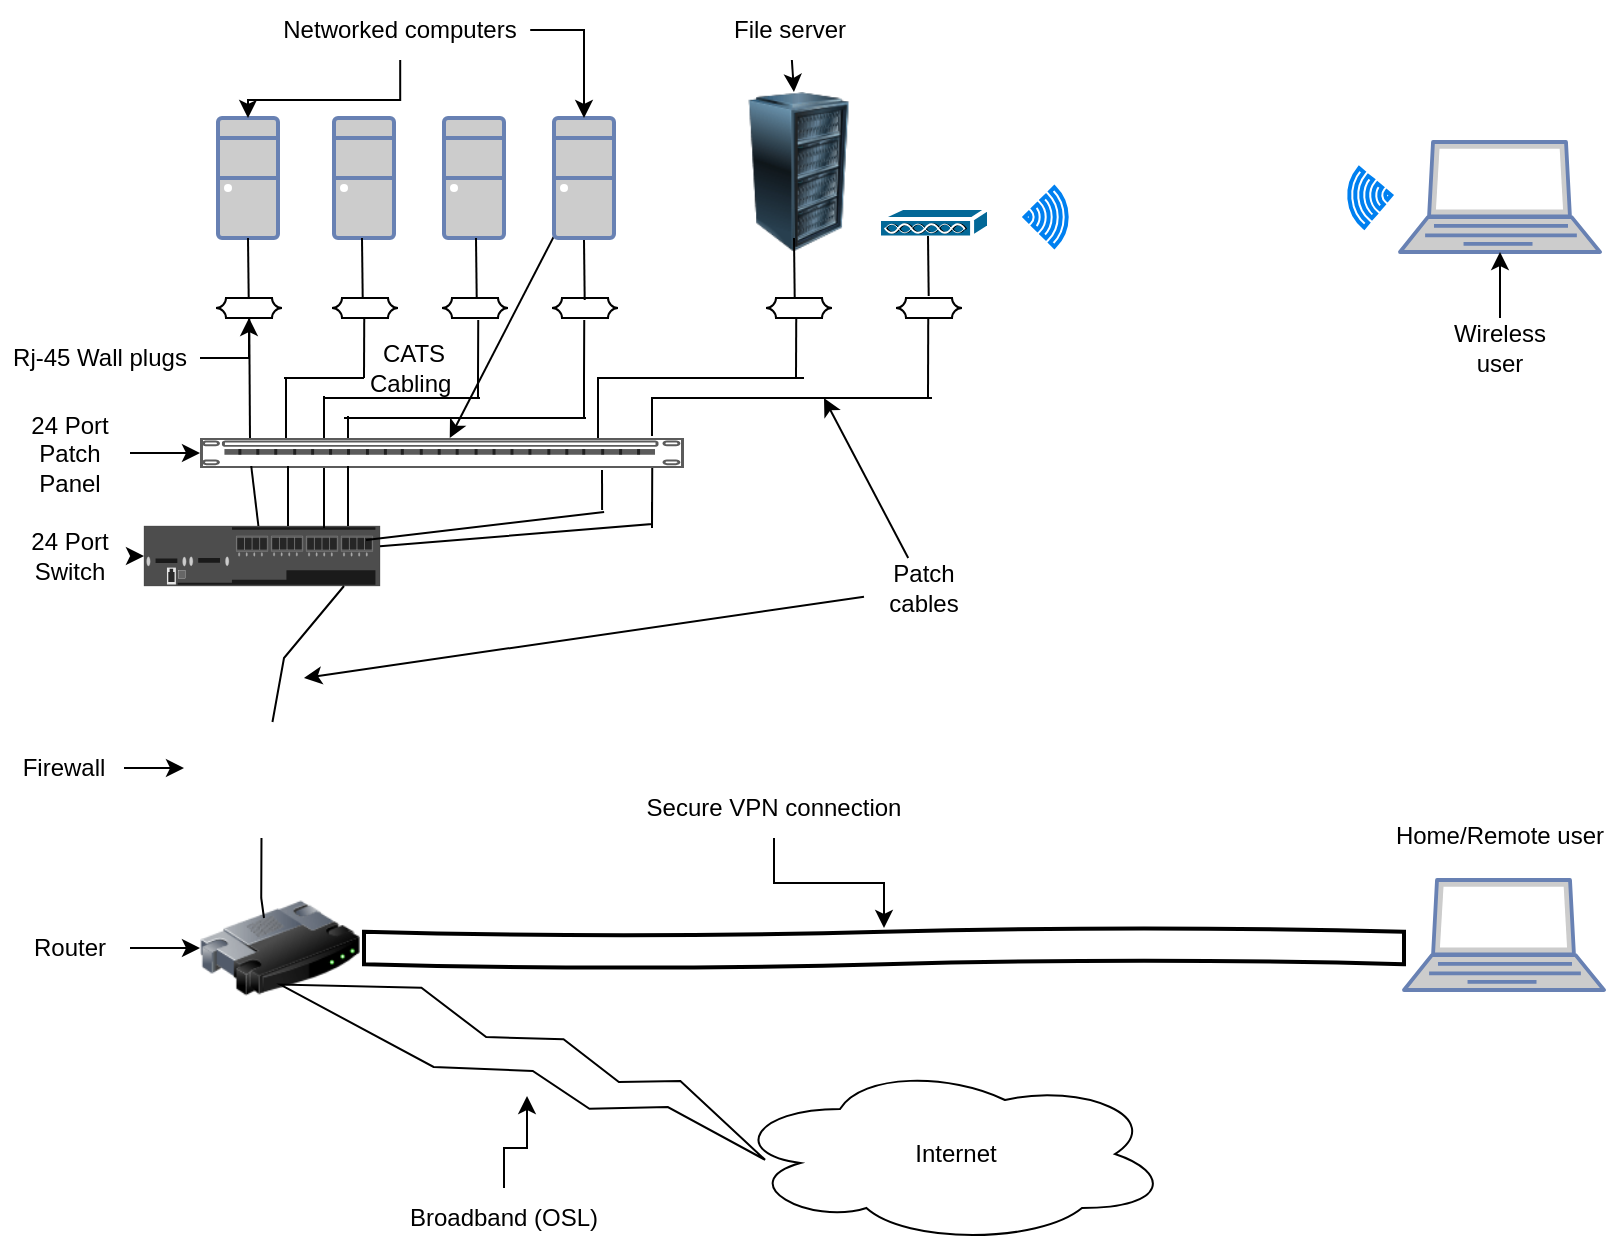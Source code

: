 <mxfile version="22.0.4" type="github">
  <diagram name="Leht-1" id="YMZL7PP3imQF4wHPiFTY">
    <mxGraphModel dx="2442" dy="2040" grid="1" gridSize="10" guides="1" tooltips="1" connect="1" arrows="1" fold="1" page="1" pageScale="1" pageWidth="827" pageHeight="1169" math="0" shadow="0">
      <root>
        <mxCell id="0" />
        <mxCell id="1" parent="0" />
        <mxCell id="FQH9jEynQmgRJTxk2WRU-1" value="" style="fontColor=#0066CC;verticalAlign=top;verticalLabelPosition=bottom;labelPosition=center;align=center;html=1;outlineConnect=0;fillColor=#CCCCCC;strokeColor=#6881B3;gradientColor=none;gradientDirection=north;strokeWidth=2;shape=mxgraph.networks.laptop;" vertex="1" parent="1">
          <mxGeometry x="698" y="62" width="100" height="55" as="geometry" />
        </mxCell>
        <mxCell id="FQH9jEynQmgRJTxk2WRU-3" value="" style="fontColor=#0066CC;verticalAlign=top;verticalLabelPosition=bottom;labelPosition=center;align=center;html=1;outlineConnect=0;fillColor=#CCCCCC;strokeColor=#6881B3;gradientColor=none;gradientDirection=north;strokeWidth=2;shape=mxgraph.networks.laptop;" vertex="1" parent="1">
          <mxGeometry x="700" y="431" width="100" height="55" as="geometry" />
        </mxCell>
        <mxCell id="FQH9jEynQmgRJTxk2WRU-4" value="" style="ellipse;shape=cloud;whiteSpace=wrap;html=1;" vertex="1" parent="1">
          <mxGeometry x="363" y="523" width="220" height="90" as="geometry" />
        </mxCell>
        <mxCell id="FQH9jEynQmgRJTxk2WRU-5" value="Internet" style="text;strokeColor=none;align=center;fillColor=none;html=1;verticalAlign=middle;whiteSpace=wrap;rounded=0;" vertex="1" parent="1">
          <mxGeometry x="446" y="553" width="60" height="30" as="geometry" />
        </mxCell>
        <mxCell id="FQH9jEynQmgRJTxk2WRU-45" style="edgeStyle=orthogonalEdgeStyle;rounded=0;orthogonalLoop=1;jettySize=auto;html=1;" edge="1" parent="1" source="FQH9jEynQmgRJTxk2WRU-12" target="FQH9jEynQmgRJTxk2WRU-22">
          <mxGeometry relative="1" as="geometry" />
        </mxCell>
        <mxCell id="FQH9jEynQmgRJTxk2WRU-12" value="Secure VPN connection" style="text;strokeColor=none;align=center;fillColor=none;html=1;verticalAlign=middle;whiteSpace=wrap;rounded=0;" vertex="1" parent="1">
          <mxGeometry x="320" y="380" width="130" height="30" as="geometry" />
        </mxCell>
        <mxCell id="FQH9jEynQmgRJTxk2WRU-21" value="Home/Remote user" style="text;strokeColor=none;align=center;fillColor=none;html=1;verticalAlign=middle;whiteSpace=wrap;rounded=0;" vertex="1" parent="1">
          <mxGeometry x="688" y="394" width="120" height="30" as="geometry" />
        </mxCell>
        <mxCell id="FQH9jEynQmgRJTxk2WRU-22" value="" style="shape=tape;whiteSpace=wrap;html=1;strokeWidth=2;size=0.19" vertex="1" parent="1">
          <mxGeometry x="180" y="455" width="520" height="20" as="geometry" />
        </mxCell>
        <mxCell id="FQH9jEynQmgRJTxk2WRU-23" value="" style="shape=image;html=1;verticalAlign=top;verticalLabelPosition=bottom;labelBackgroundColor=#ffffff;imageAspect=0;aspect=fixed;image=https://cdn1.iconfinder.com/data/icons/bootstrap/16/bricks-128.png" vertex="1" parent="1">
          <mxGeometry x="100" y="352" width="58" height="58" as="geometry" />
        </mxCell>
        <mxCell id="FQH9jEynQmgRJTxk2WRU-24" value="" style="image;html=1;image=img/lib/clip_art/networking/Router_128x128.png" vertex="1" parent="1">
          <mxGeometry x="98" y="425" width="80" height="80" as="geometry" />
        </mxCell>
        <mxCell id="FQH9jEynQmgRJTxk2WRU-29" value="" style="verticalLabelPosition=bottom;verticalAlign=top;html=1;shape=mxgraph.basic.flash;rotation=-165;direction=south;" vertex="1" parent="1">
          <mxGeometry x="133.1" y="499.69" width="256.81" height="38.65" as="geometry" />
        </mxCell>
        <mxCell id="FQH9jEynQmgRJTxk2WRU-31" value="" style="edgeStyle=orthogonalEdgeStyle;rounded=0;orthogonalLoop=1;jettySize=auto;html=1;" edge="1" parent="1" source="FQH9jEynQmgRJTxk2WRU-30" target="FQH9jEynQmgRJTxk2WRU-29">
          <mxGeometry relative="1" as="geometry" />
        </mxCell>
        <mxCell id="FQH9jEynQmgRJTxk2WRU-30" value="Broadband (OSL)" style="text;strokeColor=none;align=center;fillColor=none;html=1;verticalAlign=middle;whiteSpace=wrap;rounded=0;" vertex="1" parent="1">
          <mxGeometry x="195" y="585" width="110" height="30" as="geometry" />
        </mxCell>
        <mxCell id="FQH9jEynQmgRJTxk2WRU-46" style="edgeStyle=orthogonalEdgeStyle;rounded=0;orthogonalLoop=1;jettySize=auto;html=1;" edge="1" parent="1" source="FQH9jEynQmgRJTxk2WRU-38">
          <mxGeometry relative="1" as="geometry">
            <mxPoint x="90" y="375" as="targetPoint" />
          </mxGeometry>
        </mxCell>
        <mxCell id="FQH9jEynQmgRJTxk2WRU-38" value="Firewall" style="text;strokeColor=none;align=center;fillColor=none;html=1;verticalAlign=middle;whiteSpace=wrap;rounded=0;" vertex="1" parent="1">
          <mxGeometry y="360" width="60" height="30" as="geometry" />
        </mxCell>
        <mxCell id="FQH9jEynQmgRJTxk2WRU-43" style="edgeStyle=orthogonalEdgeStyle;rounded=0;orthogonalLoop=1;jettySize=auto;html=1;" edge="1" parent="1" source="FQH9jEynQmgRJTxk2WRU-39" target="FQH9jEynQmgRJTxk2WRU-24">
          <mxGeometry relative="1" as="geometry" />
        </mxCell>
        <mxCell id="FQH9jEynQmgRJTxk2WRU-39" value="Router" style="text;strokeColor=none;align=center;fillColor=none;html=1;verticalAlign=middle;whiteSpace=wrap;rounded=0;" vertex="1" parent="1">
          <mxGeometry x="3" y="450.0" width="60" height="30" as="geometry" />
        </mxCell>
        <mxCell id="FQH9jEynQmgRJTxk2WRU-47" value="" style="fontColor=#0066CC;verticalAlign=top;verticalLabelPosition=bottom;labelPosition=center;align=center;html=1;outlineConnect=0;fillColor=#CCCCCC;strokeColor=#6881B3;gradientColor=none;gradientDirection=north;strokeWidth=2;shape=mxgraph.networks.desktop_pc;" vertex="1" parent="1">
          <mxGeometry x="107" y="50" width="30" height="60" as="geometry" />
        </mxCell>
        <mxCell id="FQH9jEynQmgRJTxk2WRU-48" value="" style="fontColor=#0066CC;verticalAlign=top;verticalLabelPosition=bottom;labelPosition=center;align=center;html=1;outlineConnect=0;fillColor=#CCCCCC;strokeColor=#6881B3;gradientColor=none;gradientDirection=north;strokeWidth=2;shape=mxgraph.networks.desktop_pc;" vertex="1" parent="1">
          <mxGeometry x="165" y="50" width="30" height="60" as="geometry" />
        </mxCell>
        <mxCell id="FQH9jEynQmgRJTxk2WRU-49" value="" style="fontColor=#0066CC;verticalAlign=top;verticalLabelPosition=bottom;labelPosition=center;align=center;html=1;outlineConnect=0;fillColor=#CCCCCC;strokeColor=#6881B3;gradientColor=none;gradientDirection=north;strokeWidth=2;shape=mxgraph.networks.desktop_pc;" vertex="1" parent="1">
          <mxGeometry x="220" y="50" width="30" height="60" as="geometry" />
        </mxCell>
        <mxCell id="FQH9jEynQmgRJTxk2WRU-118" value="" style="edgeStyle=none;rounded=0;orthogonalLoop=1;jettySize=auto;html=1;" edge="1" parent="1" source="FQH9jEynQmgRJTxk2WRU-50" target="FQH9jEynQmgRJTxk2WRU-76">
          <mxGeometry relative="1" as="geometry" />
        </mxCell>
        <mxCell id="FQH9jEynQmgRJTxk2WRU-50" value="" style="fontColor=#0066CC;verticalAlign=top;verticalLabelPosition=bottom;labelPosition=center;align=center;html=1;outlineConnect=0;fillColor=#CCCCCC;strokeColor=#6881B3;gradientColor=none;gradientDirection=north;strokeWidth=2;shape=mxgraph.networks.desktop_pc;" vertex="1" parent="1">
          <mxGeometry x="275" y="50" width="30" height="60" as="geometry" />
        </mxCell>
        <mxCell id="FQH9jEynQmgRJTxk2WRU-51" value="Networked computers&lt;br&gt;" style="text;strokeColor=none;align=center;fillColor=none;html=1;verticalAlign=middle;whiteSpace=wrap;rounded=0;" vertex="1" parent="1">
          <mxGeometry x="133.1" y="-9" width="130" height="30" as="geometry" />
        </mxCell>
        <mxCell id="FQH9jEynQmgRJTxk2WRU-55" style="edgeStyle=orthogonalEdgeStyle;rounded=0;orthogonalLoop=1;jettySize=auto;html=1;entryX=0.5;entryY=0;entryDx=0;entryDy=0;entryPerimeter=0;" edge="1" parent="1" source="FQH9jEynQmgRJTxk2WRU-51" target="FQH9jEynQmgRJTxk2WRU-47">
          <mxGeometry relative="1" as="geometry" />
        </mxCell>
        <mxCell id="FQH9jEynQmgRJTxk2WRU-56" style="edgeStyle=orthogonalEdgeStyle;rounded=0;orthogonalLoop=1;jettySize=auto;html=1;entryX=0.5;entryY=0;entryDx=0;entryDy=0;entryPerimeter=0;" edge="1" parent="1" source="FQH9jEynQmgRJTxk2WRU-51" target="FQH9jEynQmgRJTxk2WRU-50">
          <mxGeometry relative="1" as="geometry" />
        </mxCell>
        <mxCell id="FQH9jEynQmgRJTxk2WRU-57" value="" style="verticalLabelPosition=bottom;verticalAlign=top;html=1;shape=mxgraph.basic.plaque;dx=6;whiteSpace=wrap;" vertex="1" parent="1">
          <mxGeometry x="106" y="140" width="33" height="10" as="geometry" />
        </mxCell>
        <mxCell id="FQH9jEynQmgRJTxk2WRU-58" value="" style="verticalLabelPosition=bottom;verticalAlign=top;html=1;shape=mxgraph.basic.plaque;dx=6;whiteSpace=wrap;" vertex="1" parent="1">
          <mxGeometry x="164" y="140" width="33" height="10" as="geometry" />
        </mxCell>
        <mxCell id="FQH9jEynQmgRJTxk2WRU-59" value="" style="verticalLabelPosition=bottom;verticalAlign=top;html=1;shape=mxgraph.basic.plaque;dx=6;whiteSpace=wrap;" vertex="1" parent="1">
          <mxGeometry x="219" y="140" width="33" height="10" as="geometry" />
        </mxCell>
        <mxCell id="FQH9jEynQmgRJTxk2WRU-60" value="" style="verticalLabelPosition=bottom;verticalAlign=top;html=1;shape=mxgraph.basic.plaque;dx=2.5;whiteSpace=wrap;" vertex="1" parent="1">
          <mxGeometry x="274" y="140" width="33" height="10" as="geometry" />
        </mxCell>
        <mxCell id="FQH9jEynQmgRJTxk2WRU-61" value="" style="verticalLabelPosition=bottom;verticalAlign=top;html=1;shape=mxgraph.basic.plaque;dx=6;whiteSpace=wrap;" vertex="1" parent="1">
          <mxGeometry x="381" y="140" width="33" height="10" as="geometry" />
        </mxCell>
        <mxCell id="FQH9jEynQmgRJTxk2WRU-62" value="" style="verticalLabelPosition=bottom;verticalAlign=top;html=1;shape=mxgraph.basic.plaque;dx=6;whiteSpace=wrap;" vertex="1" parent="1">
          <mxGeometry x="446" y="140" width="33" height="10" as="geometry" />
        </mxCell>
        <mxCell id="FQH9jEynQmgRJTxk2WRU-73" value="Rj-45 Wall plugs" style="text;strokeColor=none;align=center;fillColor=none;html=1;verticalAlign=middle;whiteSpace=wrap;rounded=0;" vertex="1" parent="1">
          <mxGeometry x="-2" y="155" width="100" height="30" as="geometry" />
        </mxCell>
        <mxCell id="FQH9jEynQmgRJTxk2WRU-74" style="edgeStyle=orthogonalEdgeStyle;rounded=0;orthogonalLoop=1;jettySize=auto;html=1;entryX=0.5;entryY=1;entryDx=0;entryDy=0;entryPerimeter=0;" edge="1" parent="1" source="FQH9jEynQmgRJTxk2WRU-73" target="FQH9jEynQmgRJTxk2WRU-57">
          <mxGeometry relative="1" as="geometry" />
        </mxCell>
        <mxCell id="FQH9jEynQmgRJTxk2WRU-76" value="" style="strokeColor=#666666;html=1;labelPosition=right;align=left;spacingLeft=15;shadow=0;dashed=0;outlineConnect=0;shape=mxgraph.rack.general.cat5e_rack_mount_patch_panel_24_ports;" vertex="1" parent="1">
          <mxGeometry x="98" y="210" width="242" height="15" as="geometry" />
        </mxCell>
        <mxCell id="FQH9jEynQmgRJTxk2WRU-79" value="" style="endArrow=none;html=1;rounded=0;" edge="1" parent="1">
          <mxGeometry width="50" height="50" relative="1" as="geometry">
            <mxPoint x="122.35" y="140" as="sourcePoint" />
            <mxPoint x="122" y="110" as="targetPoint" />
          </mxGeometry>
        </mxCell>
        <mxCell id="FQH9jEynQmgRJTxk2WRU-81" value="" style="endArrow=none;html=1;rounded=0;" edge="1" parent="1">
          <mxGeometry width="50" height="50" relative="1" as="geometry">
            <mxPoint x="179.35" y="140" as="sourcePoint" />
            <mxPoint x="179" y="110" as="targetPoint" />
          </mxGeometry>
        </mxCell>
        <mxCell id="FQH9jEynQmgRJTxk2WRU-82" value="" style="endArrow=none;html=1;rounded=0;" edge="1" parent="1">
          <mxGeometry width="50" height="50" relative="1" as="geometry">
            <mxPoint x="236.35" y="140" as="sourcePoint" />
            <mxPoint x="236" y="110" as="targetPoint" />
          </mxGeometry>
        </mxCell>
        <mxCell id="FQH9jEynQmgRJTxk2WRU-83" value="" style="endArrow=none;html=1;rounded=0;" edge="1" parent="1">
          <mxGeometry width="50" height="50" relative="1" as="geometry">
            <mxPoint x="290.35" y="141" as="sourcePoint" />
            <mxPoint x="290" y="111" as="targetPoint" />
          </mxGeometry>
        </mxCell>
        <mxCell id="FQH9jEynQmgRJTxk2WRU-86" value="" style="endArrow=none;html=1;rounded=0;" edge="1" parent="1">
          <mxGeometry width="50" height="50" relative="1" as="geometry">
            <mxPoint x="123" y="210" as="sourcePoint" />
            <mxPoint x="122.62" y="150" as="targetPoint" />
          </mxGeometry>
        </mxCell>
        <mxCell id="FQH9jEynQmgRJTxk2WRU-88" value="" style="endArrow=none;html=1;rounded=0;" edge="1" parent="1">
          <mxGeometry width="50" height="50" relative="1" as="geometry">
            <mxPoint x="180" y="180" as="sourcePoint" />
            <mxPoint x="180.12" y="150" as="targetPoint" />
            <Array as="points">
              <mxPoint x="180" y="180" />
            </Array>
          </mxGeometry>
        </mxCell>
        <mxCell id="FQH9jEynQmgRJTxk2WRU-89" value="" style="endArrow=none;html=1;rounded=0;" edge="1" parent="1">
          <mxGeometry width="50" height="50" relative="1" as="geometry">
            <mxPoint x="180" y="180" as="sourcePoint" />
            <mxPoint x="140" y="180" as="targetPoint" />
            <Array as="points">
              <mxPoint x="180" y="180" />
            </Array>
          </mxGeometry>
        </mxCell>
        <mxCell id="FQH9jEynQmgRJTxk2WRU-90" value="" style="endArrow=none;html=1;rounded=0;" edge="1" parent="1">
          <mxGeometry width="50" height="50" relative="1" as="geometry">
            <mxPoint x="141" y="210" as="sourcePoint" />
            <mxPoint x="141" y="180" as="targetPoint" />
            <Array as="points" />
          </mxGeometry>
        </mxCell>
        <mxCell id="FQH9jEynQmgRJTxk2WRU-91" value="" style="endArrow=none;html=1;rounded=0;" edge="1" parent="1">
          <mxGeometry width="50" height="50" relative="1" as="geometry">
            <mxPoint x="237" y="181" as="sourcePoint" />
            <mxPoint x="237.12" y="151" as="targetPoint" />
            <Array as="points">
              <mxPoint x="237" y="190" />
              <mxPoint x="237" y="181" />
            </Array>
          </mxGeometry>
        </mxCell>
        <mxCell id="FQH9jEynQmgRJTxk2WRU-92" value="" style="endArrow=none;html=1;rounded=0;" edge="1" parent="1">
          <mxGeometry width="50" height="50" relative="1" as="geometry">
            <mxPoint x="238" y="190" as="sourcePoint" />
            <mxPoint x="160" y="190" as="targetPoint" />
            <Array as="points">
              <mxPoint x="238" y="190" />
            </Array>
          </mxGeometry>
        </mxCell>
        <mxCell id="FQH9jEynQmgRJTxk2WRU-93" value="" style="endArrow=none;html=1;rounded=0;" edge="1" parent="1">
          <mxGeometry width="50" height="50" relative="1" as="geometry">
            <mxPoint x="160" y="210" as="sourcePoint" />
            <mxPoint x="160" y="189" as="targetPoint" />
            <Array as="points" />
          </mxGeometry>
        </mxCell>
        <mxCell id="FQH9jEynQmgRJTxk2WRU-94" value="" style="endArrow=none;html=1;rounded=0;" edge="1" parent="1">
          <mxGeometry width="50" height="50" relative="1" as="geometry">
            <mxPoint x="290" y="181" as="sourcePoint" />
            <mxPoint x="290.12" y="151" as="targetPoint" />
            <Array as="points">
              <mxPoint x="290" y="200" />
              <mxPoint x="290" y="181" />
            </Array>
          </mxGeometry>
        </mxCell>
        <mxCell id="FQH9jEynQmgRJTxk2WRU-95" value="" style="endArrow=none;html=1;rounded=0;" edge="1" parent="1">
          <mxGeometry width="50" height="50" relative="1" as="geometry">
            <mxPoint x="291" y="200" as="sourcePoint" />
            <mxPoint x="170" y="200" as="targetPoint" />
            <Array as="points">
              <mxPoint x="291" y="200" />
            </Array>
          </mxGeometry>
        </mxCell>
        <mxCell id="FQH9jEynQmgRJTxk2WRU-96" value="" style="endArrow=none;html=1;rounded=0;" edge="1" parent="1">
          <mxGeometry width="50" height="50" relative="1" as="geometry">
            <mxPoint x="172" y="210" as="sourcePoint" />
            <mxPoint x="172" y="199" as="targetPoint" />
            <Array as="points" />
          </mxGeometry>
        </mxCell>
        <mxCell id="FQH9jEynQmgRJTxk2WRU-97" value="" style="html=1;verticalLabelPosition=bottom;verticalAlign=top;outlineConnect=0;shadow=0;dashed=0;shape=mxgraph.rack.hpe_aruba.switches.jl075a_hpe_aruba_3810m_16_port_sfpplus_2_slot_switch;rotation=-180;" vertex="1" parent="1">
          <mxGeometry x="70" y="254" width="118" height="30" as="geometry" />
        </mxCell>
        <mxCell id="FQH9jEynQmgRJTxk2WRU-98" value="CATS Cabling&amp;nbsp;" style="text;strokeColor=none;align=center;fillColor=none;html=1;verticalAlign=middle;whiteSpace=wrap;rounded=0;" vertex="1" parent="1">
          <mxGeometry x="170" y="160" width="70" height="30" as="geometry" />
        </mxCell>
        <mxCell id="FQH9jEynQmgRJTxk2WRU-99" value="" style="endArrow=none;html=1;rounded=0;" edge="1" parent="1" source="FQH9jEynQmgRJTxk2WRU-97">
          <mxGeometry width="50" height="50" relative="1" as="geometry">
            <mxPoint x="124" y="250" as="sourcePoint" />
            <mxPoint x="123.62" y="224" as="targetPoint" />
          </mxGeometry>
        </mxCell>
        <mxCell id="FQH9jEynQmgRJTxk2WRU-100" value="" style="endArrow=none;html=1;rounded=0;" edge="1" parent="1">
          <mxGeometry width="50" height="50" relative="1" as="geometry">
            <mxPoint x="142" y="254" as="sourcePoint" />
            <mxPoint x="142" y="224" as="targetPoint" />
            <Array as="points" />
          </mxGeometry>
        </mxCell>
        <mxCell id="FQH9jEynQmgRJTxk2WRU-101" value="" style="endArrow=none;html=1;rounded=0;" edge="1" parent="1">
          <mxGeometry width="50" height="50" relative="1" as="geometry">
            <mxPoint x="160" y="255" as="sourcePoint" />
            <mxPoint x="160" y="225" as="targetPoint" />
            <Array as="points" />
          </mxGeometry>
        </mxCell>
        <mxCell id="FQH9jEynQmgRJTxk2WRU-102" value="" style="endArrow=none;html=1;rounded=0;" edge="1" parent="1">
          <mxGeometry width="50" height="50" relative="1" as="geometry">
            <mxPoint x="172" y="254" as="sourcePoint" />
            <mxPoint x="172" y="224" as="targetPoint" />
            <Array as="points" />
          </mxGeometry>
        </mxCell>
        <mxCell id="FQH9jEynQmgRJTxk2WRU-106" style="edgeStyle=none;rounded=0;orthogonalLoop=1;jettySize=auto;html=1;" edge="1" parent="1" source="FQH9jEynQmgRJTxk2WRU-103" target="FQH9jEynQmgRJTxk2WRU-76">
          <mxGeometry relative="1" as="geometry" />
        </mxCell>
        <mxCell id="FQH9jEynQmgRJTxk2WRU-103" value="24 Port Patch Panel&lt;br&gt;" style="text;strokeColor=none;align=center;fillColor=none;html=1;verticalAlign=middle;whiteSpace=wrap;rounded=0;" vertex="1" parent="1">
          <mxGeometry x="3" y="202.5" width="60" height="30" as="geometry" />
        </mxCell>
        <mxCell id="FQH9jEynQmgRJTxk2WRU-108" style="edgeStyle=none;rounded=0;orthogonalLoop=1;jettySize=auto;html=1;" edge="1" parent="1" source="FQH9jEynQmgRJTxk2WRU-107" target="FQH9jEynQmgRJTxk2WRU-97">
          <mxGeometry relative="1" as="geometry" />
        </mxCell>
        <mxCell id="FQH9jEynQmgRJTxk2WRU-107" value="24 Port Switch" style="text;strokeColor=none;align=center;fillColor=none;html=1;verticalAlign=middle;whiteSpace=wrap;rounded=0;" vertex="1" parent="1">
          <mxGeometry x="-2" y="254" width="70" height="30" as="geometry" />
        </mxCell>
        <mxCell id="FQH9jEynQmgRJTxk2WRU-109" value="" style="endArrow=none;html=1;rounded=0;" edge="1" parent="1" source="FQH9jEynQmgRJTxk2WRU-23">
          <mxGeometry width="50" height="50" relative="1" as="geometry">
            <mxPoint x="170" y="314" as="sourcePoint" />
            <mxPoint x="170" y="284" as="targetPoint" />
            <Array as="points">
              <mxPoint x="140" y="320" />
            </Array>
          </mxGeometry>
        </mxCell>
        <mxCell id="FQH9jEynQmgRJTxk2WRU-114" value="" style="endArrow=none;html=1;rounded=0;" edge="1" parent="1">
          <mxGeometry width="50" height="50" relative="1" as="geometry">
            <mxPoint x="128.62" y="440" as="sourcePoint" />
            <mxPoint x="128.74" y="410" as="targetPoint" />
            <Array as="points">
              <mxPoint x="130" y="450" />
              <mxPoint x="128.62" y="440" />
            </Array>
          </mxGeometry>
        </mxCell>
        <mxCell id="FQH9jEynQmgRJTxk2WRU-115" value="" style="image;html=1;image=img/lib/clip_art/computers/Server_Rack_128x128.png" vertex="1" parent="1">
          <mxGeometry x="357.5" y="37" width="80" height="80" as="geometry" />
        </mxCell>
        <mxCell id="FQH9jEynQmgRJTxk2WRU-117" style="edgeStyle=none;rounded=0;orthogonalLoop=1;jettySize=auto;html=1;" edge="1" parent="1" source="FQH9jEynQmgRJTxk2WRU-116" target="FQH9jEynQmgRJTxk2WRU-115">
          <mxGeometry relative="1" as="geometry" />
        </mxCell>
        <mxCell id="FQH9jEynQmgRJTxk2WRU-116" value="File server" style="text;strokeColor=none;align=center;fillColor=none;html=1;verticalAlign=middle;whiteSpace=wrap;rounded=0;" vertex="1" parent="1">
          <mxGeometry x="363" y="-9" width="60" height="30" as="geometry" />
        </mxCell>
        <mxCell id="FQH9jEynQmgRJTxk2WRU-119" value="" style="endArrow=none;html=1;rounded=0;" edge="1" parent="1">
          <mxGeometry width="50" height="50" relative="1" as="geometry">
            <mxPoint x="395.35" y="140" as="sourcePoint" />
            <mxPoint x="395" y="110" as="targetPoint" />
          </mxGeometry>
        </mxCell>
        <mxCell id="FQH9jEynQmgRJTxk2WRU-120" value="" style="shape=mxgraph.cisco.misc.access_point;html=1;pointerEvents=1;dashed=0;fillColor=#036897;strokeColor=#ffffff;strokeWidth=2;verticalLabelPosition=bottom;verticalAlign=top;align=center;outlineConnect=0;" vertex="1" parent="1">
          <mxGeometry x="437.5" y="95" width="55" height="15" as="geometry" />
        </mxCell>
        <mxCell id="FQH9jEynQmgRJTxk2WRU-121" value="" style="endArrow=none;html=1;rounded=0;" edge="1" parent="1">
          <mxGeometry width="50" height="50" relative="1" as="geometry">
            <mxPoint x="462.35" y="139" as="sourcePoint" />
            <mxPoint x="462" y="109" as="targetPoint" />
          </mxGeometry>
        </mxCell>
        <mxCell id="FQH9jEynQmgRJTxk2WRU-122" value="" style="html=1;verticalLabelPosition=bottom;align=center;labelBackgroundColor=#ffffff;verticalAlign=top;strokeWidth=2;strokeColor=#0080F0;shadow=0;dashed=0;shape=mxgraph.ios7.icons.wifi;pointerEvents=1;rotation=90;" vertex="1" parent="1">
          <mxGeometry x="506" y="89" width="29.7" height="21" as="geometry" />
        </mxCell>
        <mxCell id="FQH9jEynQmgRJTxk2WRU-124" value="" style="edgeStyle=none;rounded=0;orthogonalLoop=1;jettySize=auto;html=1;" edge="1" parent="1" source="FQH9jEynQmgRJTxk2WRU-123" target="FQH9jEynQmgRJTxk2WRU-1">
          <mxGeometry relative="1" as="geometry" />
        </mxCell>
        <mxCell id="FQH9jEynQmgRJTxk2WRU-123" value="Wireless user" style="text;strokeColor=none;align=center;fillColor=none;html=1;verticalAlign=middle;whiteSpace=wrap;rounded=0;" vertex="1" parent="1">
          <mxGeometry x="718" y="150" width="60" height="30" as="geometry" />
        </mxCell>
        <mxCell id="FQH9jEynQmgRJTxk2WRU-125" value="" style="html=1;verticalLabelPosition=bottom;align=center;labelBackgroundColor=#ffffff;verticalAlign=top;strokeWidth=2;strokeColor=#0080F0;shadow=0;dashed=0;shape=mxgraph.ios7.icons.wifi;pointerEvents=1;rotation=-185;direction=south;" vertex="1" parent="1">
          <mxGeometry x="672.65" y="74.65" width="21" height="29.7" as="geometry" />
        </mxCell>
        <mxCell id="FQH9jEynQmgRJTxk2WRU-126" value="" style="endArrow=none;html=1;rounded=0;" edge="1" parent="1">
          <mxGeometry width="50" height="50" relative="1" as="geometry">
            <mxPoint x="396" y="180" as="sourcePoint" />
            <mxPoint x="396.12" y="150" as="targetPoint" />
            <Array as="points" />
          </mxGeometry>
        </mxCell>
        <mxCell id="FQH9jEynQmgRJTxk2WRU-127" value="" style="endArrow=none;html=1;rounded=0;" edge="1" parent="1">
          <mxGeometry width="50" height="50" relative="1" as="geometry">
            <mxPoint x="297" y="180" as="sourcePoint" />
            <mxPoint x="400" y="180" as="targetPoint" />
            <Array as="points">
              <mxPoint x="297" y="210" />
              <mxPoint x="297" y="180" />
            </Array>
          </mxGeometry>
        </mxCell>
        <mxCell id="FQH9jEynQmgRJTxk2WRU-128" value="" style="endArrow=none;html=1;rounded=0;" edge="1" parent="1">
          <mxGeometry width="50" height="50" relative="1" as="geometry">
            <mxPoint x="462" y="190" as="sourcePoint" />
            <mxPoint x="462.12" y="150" as="targetPoint" />
            <Array as="points" />
          </mxGeometry>
        </mxCell>
        <mxCell id="FQH9jEynQmgRJTxk2WRU-129" value="" style="endArrow=none;html=1;rounded=0;" edge="1" parent="1">
          <mxGeometry width="50" height="50" relative="1" as="geometry">
            <mxPoint x="324" y="190" as="sourcePoint" />
            <mxPoint x="464" y="190" as="targetPoint" />
            <Array as="points">
              <mxPoint x="324" y="209" />
              <mxPoint x="324" y="190" />
            </Array>
          </mxGeometry>
        </mxCell>
        <mxCell id="FQH9jEynQmgRJTxk2WRU-130" value="" style="endArrow=none;html=1;rounded=0;" edge="1" parent="1">
          <mxGeometry width="50" height="50" relative="1" as="geometry">
            <mxPoint x="324" y="255" as="sourcePoint" />
            <mxPoint x="324.12" y="225" as="targetPoint" />
            <Array as="points">
              <mxPoint x="324" y="244" />
              <mxPoint x="324" y="255" />
            </Array>
          </mxGeometry>
        </mxCell>
        <mxCell id="FQH9jEynQmgRJTxk2WRU-131" value="" style="endArrow=none;html=1;rounded=0;" edge="1" parent="1" target="FQH9jEynQmgRJTxk2WRU-97">
          <mxGeometry width="50" height="50" relative="1" as="geometry">
            <mxPoint x="324" y="253" as="sourcePoint" />
            <mxPoint x="215" y="263.381" as="targetPoint" />
            <Array as="points">
              <mxPoint x="324" y="242" />
              <mxPoint x="324" y="253" />
            </Array>
          </mxGeometry>
        </mxCell>
        <mxCell id="FQH9jEynQmgRJTxk2WRU-132" value="" style="endArrow=none;html=1;rounded=0;" edge="1" parent="1">
          <mxGeometry width="50" height="50" relative="1" as="geometry">
            <mxPoint x="299.05" y="246" as="sourcePoint" />
            <mxPoint x="299" y="226" as="targetPoint" />
            <Array as="points" />
          </mxGeometry>
        </mxCell>
        <mxCell id="FQH9jEynQmgRJTxk2WRU-133" value="" style="endArrow=none;html=1;rounded=0;" edge="1" parent="1">
          <mxGeometry width="50" height="50" relative="1" as="geometry">
            <mxPoint x="300.05" y="247" as="sourcePoint" />
            <mxPoint x="181" y="261" as="targetPoint" />
            <Array as="points" />
          </mxGeometry>
        </mxCell>
        <mxCell id="FQH9jEynQmgRJTxk2WRU-135" style="edgeStyle=none;rounded=0;orthogonalLoop=1;jettySize=auto;html=1;" edge="1" parent="1" source="FQH9jEynQmgRJTxk2WRU-134">
          <mxGeometry relative="1" as="geometry">
            <mxPoint x="410" y="190" as="targetPoint" />
          </mxGeometry>
        </mxCell>
        <mxCell id="FQH9jEynQmgRJTxk2WRU-136" style="edgeStyle=none;rounded=0;orthogonalLoop=1;jettySize=auto;html=1;" edge="1" parent="1" source="FQH9jEynQmgRJTxk2WRU-134">
          <mxGeometry relative="1" as="geometry">
            <mxPoint x="150.0" y="330" as="targetPoint" />
          </mxGeometry>
        </mxCell>
        <mxCell id="FQH9jEynQmgRJTxk2WRU-134" value="Patch cables" style="text;strokeColor=none;align=center;fillColor=none;html=1;verticalAlign=middle;whiteSpace=wrap;rounded=0;" vertex="1" parent="1">
          <mxGeometry x="430" y="270" width="60" height="30" as="geometry" />
        </mxCell>
      </root>
    </mxGraphModel>
  </diagram>
</mxfile>

